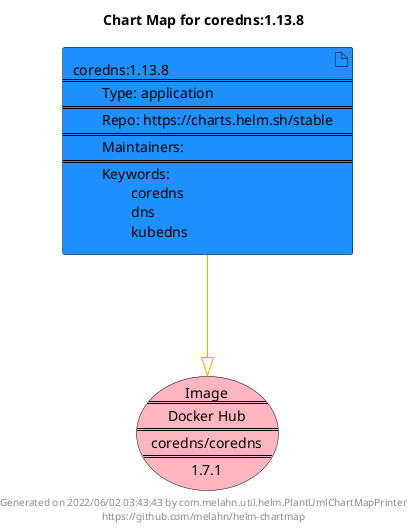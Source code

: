 @startuml
skinparam linetype ortho
skinparam backgroundColor white
skinparam usecaseBorderColor black
skinparam usecaseArrowColor LightSlateGray
skinparam artifactBorderColor black
skinparam artifactArrowColor LightSlateGray

title Chart Map for coredns:1.13.8

'There is one referenced Helm Chart
artifact "coredns:1.13.8\n====\n\tType: application\n====\n\tRepo: https://charts.helm.sh/stable\n====\n\tMaintainers: \n====\n\tKeywords: \n\t\tcoredns\n\t\tdns\n\t\tkubedns" as coredns_1_13_8 #DodgerBlue

'There is one referenced Docker Image
usecase "Image\n====\nDocker Hub\n====\ncoredns/coredns\n====\n1.7.1" as coredns_coredns_1_7_1 #LightPink

'Chart Dependencies
coredns_1_13_8--[#orange]-|>coredns_coredns_1_7_1

center footer Generated on 2022/06/02 03:43:43 by com.melahn.util.helm.PlantUmlChartMapPrinter\nhttps://github.com/melahn/helm-chartmap
@enduml
